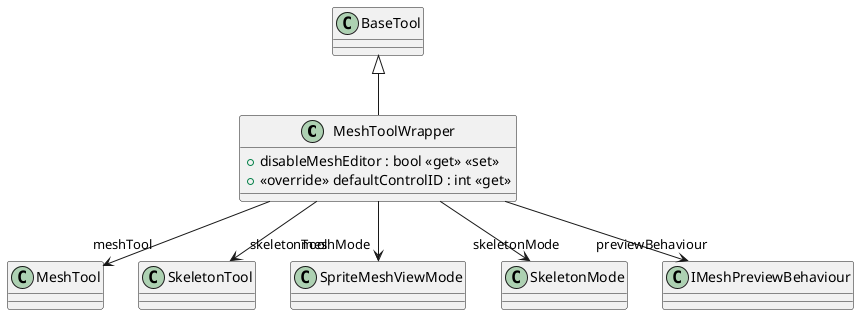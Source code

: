 @startuml
class MeshToolWrapper {
    + disableMeshEditor : bool <<get>> <<set>>
    + <<override>> defaultControlID : int <<get>>
}
BaseTool <|-- MeshToolWrapper
MeshToolWrapper --> "meshTool" MeshTool
MeshToolWrapper --> "skeletonTool" SkeletonTool
MeshToolWrapper --> "meshMode" SpriteMeshViewMode
MeshToolWrapper --> "skeletonMode" SkeletonMode
MeshToolWrapper --> "previewBehaviour" IMeshPreviewBehaviour
@enduml
